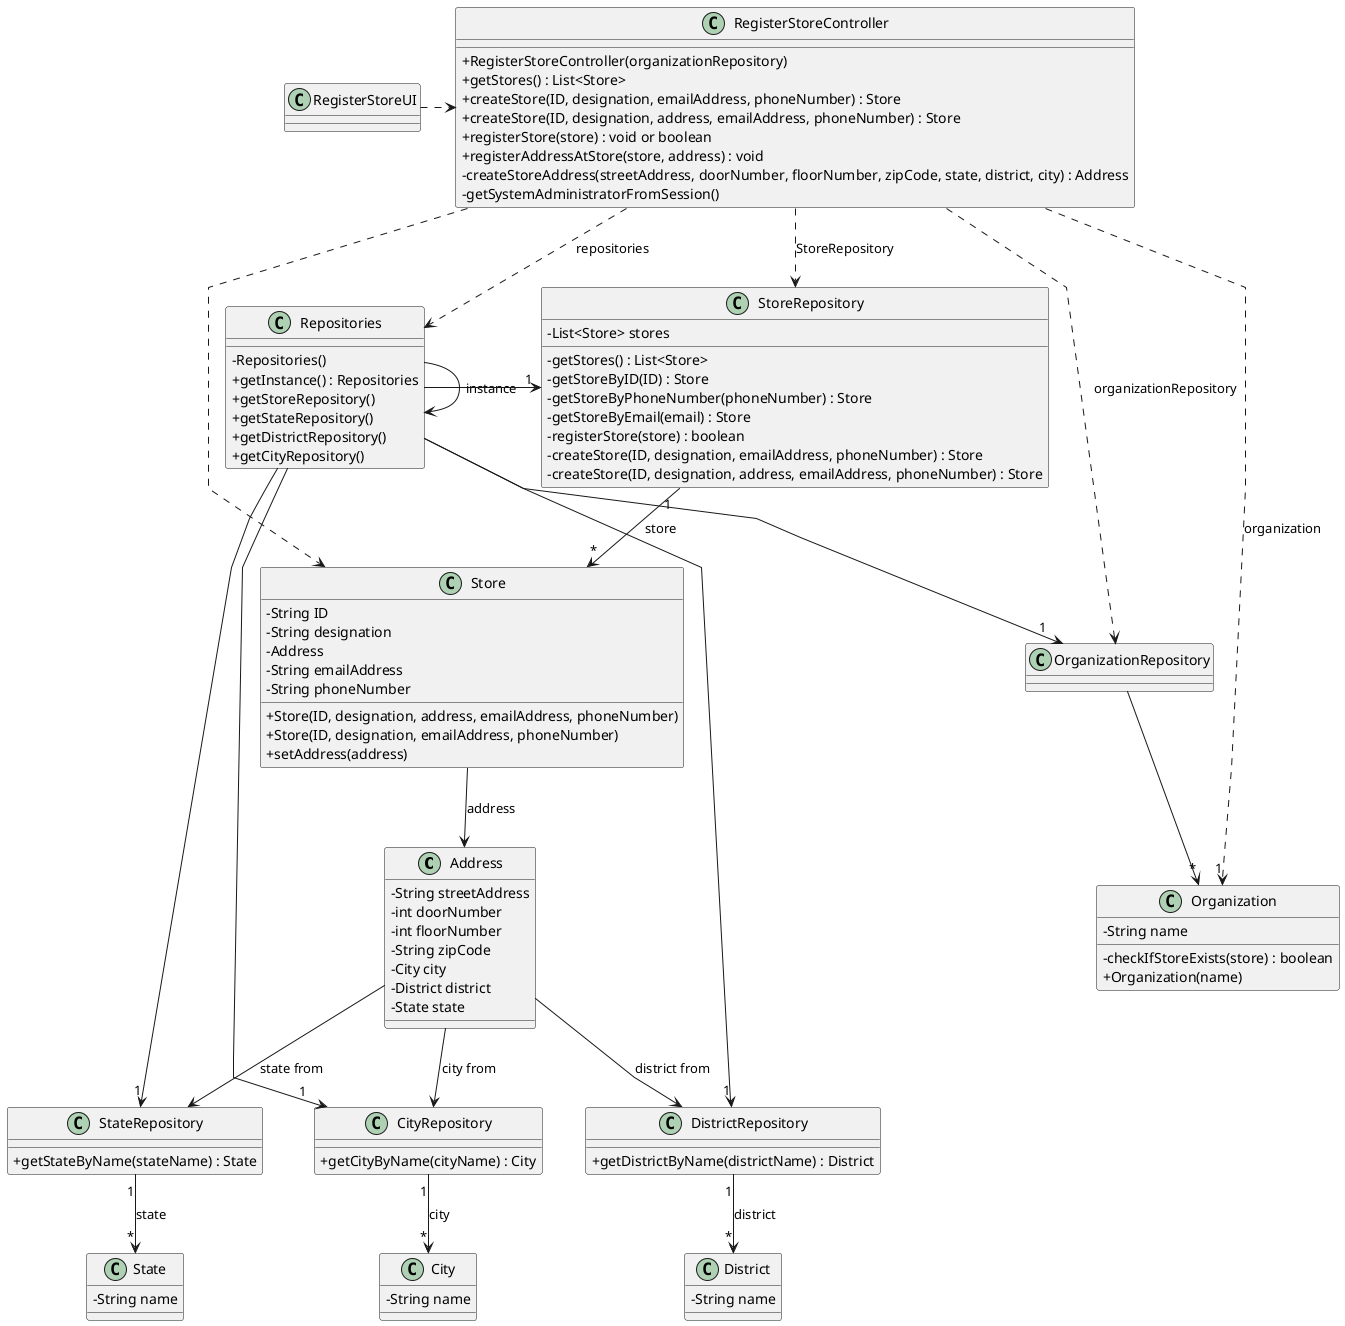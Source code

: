 @startuml
'skinparam monochrome true
skinparam packageStyle rectangle
skinparam shadowing false
skinparam linetype polyline
'skinparam linetype orto

skinparam classAttributeIconSize 0

'left to right direction

class Address {
    -String streetAddress
    -int doorNumber
    -int floorNumber
    -String zipCode
    -City city
    -District district
    -State state
}

class City{
    -String name
}

class District{
    -String name
}

class State{
    -String name
}

class Store {
    - String ID
    - String designation
    - Address
    - String emailAddress
    - String phoneNumber

    + Store(ID, designation, address, emailAddress, phoneNumber)
    + Store(ID, designation, emailAddress, phoneNumber)
    + setAddress(address)
}

class Organization {
    - String name
    - checkIfStoreExists(store) : boolean
    + Organization(name)
'  +saveTask(task)
}

class StoreRepository {
    - List<Store> stores
    - getStores() : List<Store>
    - getStoreByID(ID) : Store
    - getStoreByPhoneNumber(phoneNumber) : Store
    - getStoreByEmail(email) : Store
    - registerStore(store) : boolean
    - createStore(ID, designation, emailAddress, phoneNumber) : Store
    - createStore(ID, designation, address, emailAddress, phoneNumber) : Store
}

class StateRepository{
    + getStateByName(stateName) : State
}

class DistrictRepository{
    + getDistrictByName(districtName) : District
}

class CityRepository {
    + getCityByName(cityName) : City
}

class Repositories {
    - Repositories()
    + getInstance() : Repositories
    + getStoreRepository()
    + getStateRepository()
    + getDistrictRepository()
    + getCityRepository()
}

class RegisterStoreController {
    + RegisterStoreController(organizationRepository)
    + getStores() : List<Store>
    + createStore(ID, designation, emailAddress, phoneNumber) : Store
    + createStore(ID, designation, address, emailAddress, phoneNumber) : Store
    + registerStore(store) : void or boolean
    + registerAddressAtStore(store, address) : void
    - createStoreAddress(streetAddress, doorNumber, floorNumber, zipCode, state, district, city) : Address
    - getSystemAdministratorFromSession()
}

class RegisterStoreUI {
}

Repositories -> Repositories : instance


RegisterStoreUI .> RegisterStoreController

RegisterStoreController .> Repositories : repositories

Repositories -> "1" StoreRepository
Repositories -> "1" StateRepository
Repositories -> "1" DistrictRepository
Repositories -> "1" CityRepository

RegisterStoreController ..> Store
RegisterStoreController ..> OrganizationRepository : organizationRepository
RegisterStoreController ..> StoreRepository : StoreRepository

Repositories --> "1" OrganizationRepository

OrganizationRepository --> "*" Organization

RegisterStoreController ..> "1" Organization : organization
'Store "*" --> "1" TaskCategory : taskCategory
StoreRepository "1" --> "*" Store : store
StateRepository "1" --> "*" State : state
DistrictRepository "1" --> "*" District : district
CityRepository "1" --> "*" City : city

Store --> Address : address
Address --> StateRepository : state from
Address --> DistrictRepository : district from
Address --> CityRepository : city from

@enduml